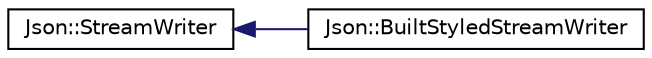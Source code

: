 digraph "类继承关系图"
{
 // LATEX_PDF_SIZE
  edge [fontname="Helvetica",fontsize="10",labelfontname="Helvetica",labelfontsize="10"];
  node [fontname="Helvetica",fontsize="10",shape=record];
  rankdir="LR";
  Node0 [label="Json::StreamWriter",height=0.2,width=0.4,color="black", fillcolor="white", style="filled",URL="$classJson_1_1StreamWriter.html",tooltip=" "];
  Node0 -> Node1 [dir="back",color="midnightblue",fontsize="10",style="solid",fontname="Helvetica"];
  Node1 [label="Json::BuiltStyledStreamWriter",height=0.2,width=0.4,color="black", fillcolor="white", style="filled",URL="$structJson_1_1BuiltStyledStreamWriter.html",tooltip=" "];
}
